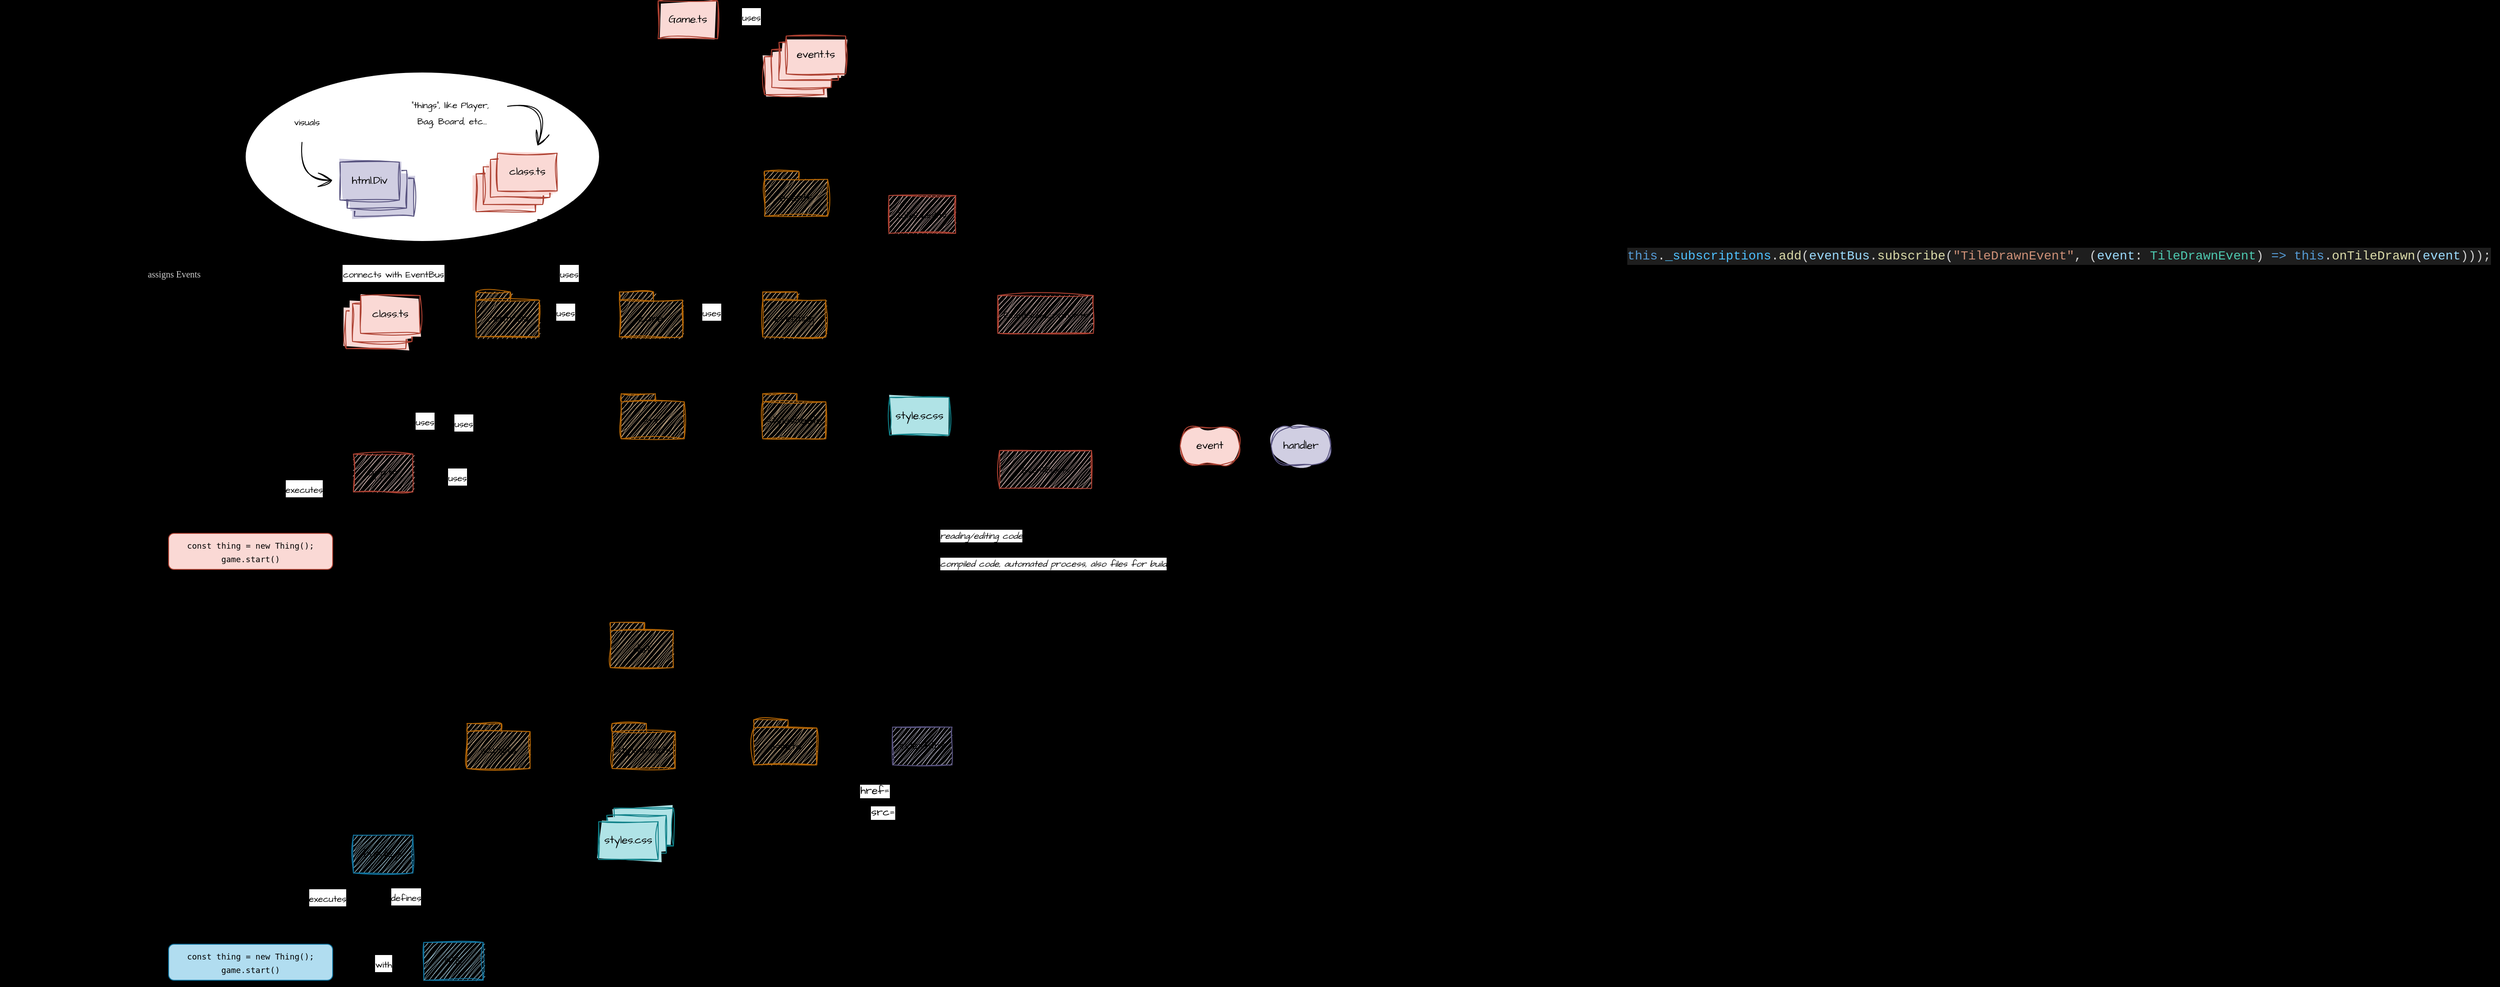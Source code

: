 <mxfile version="28.2.5">
  <diagram name="Page-1" id="JcFpSaDHImAGkCxSXAnx">
    <mxGraphModel dx="3490" dy="2550" grid="0" gridSize="10" guides="1" tooltips="1" connect="1" arrows="1" fold="1" page="0" pageScale="1" pageWidth="850" pageHeight="1100" background="#000000" math="0" shadow="0">
      <root>
        <mxCell id="0" />
        <mxCell id="1" parent="0" />
        <mxCell id="WbHGCkx0RvkUPzN5Ozbf-11" value="" style="ellipse;whiteSpace=wrap;html=1;fontFamily=Architects Daughter;fontSource=https%3A%2F%2Ffonts.googleapis.com%2Fcss%3Ffamily%3DArchitects%2BDaughter;strokeColor=light-dark(#000000,#969696);" parent="1" vertex="1">
          <mxGeometry x="-930" y="-1171" width="393" height="188" as="geometry" />
        </mxCell>
        <mxCell id="ol2-cge1ZTntNYI8VxrW-106" style="edgeStyle=none;curved=1;rounded=0;orthogonalLoop=1;jettySize=auto;html=1;fontFamily=Architects Daughter;fontSource=https%3A%2F%2Ffonts.googleapis.com%2Fcss%3Ffamily%3DArchitects%2BDaughter;fontSize=16;startSize=14;endArrow=open;endSize=14;sourcePerimeterSpacing=8;targetPerimeterSpacing=8;sketch=1;curveFitting=1;jiggle=2;dashed=1;dashPattern=8 8;" parent="1" source="ol2-cge1ZTntNYI8VxrW-1" target="ol2-cge1ZTntNYI8VxrW-104" edge="1">
          <mxGeometry relative="1" as="geometry" />
        </mxCell>
        <mxCell id="ol2-cge1ZTntNYI8VxrW-107" value="&lt;font style=&quot;font-size: 10px;&quot;&gt;defines&lt;/font&gt;" style="edgeLabel;html=1;align=center;verticalAlign=middle;resizable=0;points=[];fontSize=16;fontFamily=Architects Daughter;fontSource=https%3A%2F%2Ffonts.googleapis.com%2Fcss%3Ffamily%3DArchitects%2BDaughter;" parent="ol2-cge1ZTntNYI8VxrW-106" vertex="1" connectable="0">
          <mxGeometry x="-0.596" y="2" relative="1" as="geometry">
            <mxPoint x="-4" y="7" as="offset" />
          </mxGeometry>
        </mxCell>
        <mxCell id="ol2-cge1ZTntNYI8VxrW-115" style="edgeStyle=none;curved=1;rounded=0;orthogonalLoop=1;jettySize=auto;html=1;fontFamily=Architects Daughter;fontSource=https%3A%2F%2Ffonts.googleapis.com%2Fcss%3Ffamily%3DArchitects%2BDaughter;fontSize=16;startSize=14;endArrow=open;endSize=14;sourcePerimeterSpacing=8;targetPerimeterSpacing=8;sketch=1;curveFitting=1;jiggle=2;dashed=1;dashPattern=8 8;" parent="1" source="ol2-cge1ZTntNYI8VxrW-1" edge="1">
          <mxGeometry relative="1" as="geometry">
            <mxPoint x="-874.262" y="-212" as="targetPoint" />
            <Array as="points">
              <mxPoint x="-858" y="-244" />
            </Array>
          </mxGeometry>
        </mxCell>
        <mxCell id="ol2-cge1ZTntNYI8VxrW-1" value="bundle.js" style="rounded=0;whiteSpace=wrap;html=1;fontFamily=Architects Daughter;fontSource=https%3A%2F%2Ffonts.googleapis.com%2Fcss%3Ffamily%3DArchitects%2BDaughter;sketch=1;curveFitting=1;jiggle=2;fillColor=#b1ddf0;strokeColor=#10739e;" parent="1" vertex="1">
          <mxGeometry x="-810" y="-324" width="66" height="42" as="geometry" />
        </mxCell>
        <mxCell id="ol2-cge1ZTntNYI8VxrW-13" style="edgeStyle=none;curved=1;rounded=0;orthogonalLoop=1;jettySize=auto;html=1;fontFamily=Architects Daughter;fontSource=https%3A%2F%2Ffonts.googleapis.com%2Fcss%3Ffamily%3DArchitects%2BDaughter;fontSize=16;startSize=14;endArrow=open;endSize=14;sourcePerimeterSpacing=8;targetPerimeterSpacing=8;sketch=1;curveFitting=1;jiggle=2;" parent="1" source="ol2-cge1ZTntNYI8VxrW-7" target="ol2-cge1ZTntNYI8VxrW-24" edge="1">
          <mxGeometry relative="1" as="geometry">
            <mxPoint x="-489.143" y="-363" as="targetPoint" />
          </mxGeometry>
        </mxCell>
        <mxCell id="ol2-cge1ZTntNYI8VxrW-7" value="&lt;span style=&quot;font-weight: normal;&quot;&gt;stylesheets&lt;/span&gt;" style="shape=folder;fontStyle=1;spacingTop=10;tabWidth=38;tabHeight=9;tabPosition=left;html=1;whiteSpace=wrap;fontFamily=Architects Daughter;fontSource=https%3A%2F%2Ffonts.googleapis.com%2Fcss%3Ffamily%3DArchitects%2BDaughter;sketch=1;curveFitting=1;jiggle=2;fillColor=#fad7ac;strokeColor=#b46504;" parent="1" vertex="1">
          <mxGeometry x="-523" y="-448" width="70" height="50" as="geometry" />
        </mxCell>
        <mxCell id="ol2-cge1ZTntNYI8VxrW-25" style="edgeStyle=none;curved=1;rounded=0;orthogonalLoop=1;jettySize=auto;html=1;fontFamily=Architects Daughter;fontSource=https%3A%2F%2Ffonts.googleapis.com%2Fcss%3Ffamily%3DArchitects%2BDaughter;fontSize=16;startSize=14;endArrow=open;endSize=14;sourcePerimeterSpacing=8;targetPerimeterSpacing=8;dashed=1;" parent="1" source="ol2-cge1ZTntNYI8VxrW-103" target="ol2-cge1ZTntNYI8VxrW-24" edge="1">
          <mxGeometry relative="1" as="geometry">
            <mxPoint x="-230.438" y="-380.0" as="sourcePoint" />
            <Array as="points">
              <mxPoint x="-283" y="-322" />
            </Array>
          </mxGeometry>
        </mxCell>
        <mxCell id="ol2-cge1ZTntNYI8VxrW-28" value="href=" style="edgeLabel;html=1;align=center;verticalAlign=middle;resizable=0;points=[];fontSize=12;fontFamily=Architects Daughter;fontSource=https%3A%2F%2Ffonts.googleapis.com%2Fcss%3Ffamily%3DArchitects%2BDaughter;" parent="ol2-cge1ZTntNYI8VxrW-25" vertex="1" connectable="0">
          <mxGeometry x="-0.498" relative="1" as="geometry">
            <mxPoint x="25" y="-26" as="offset" />
          </mxGeometry>
        </mxCell>
        <mxCell id="ol2-cge1ZTntNYI8VxrW-26" style="edgeStyle=none;curved=1;rounded=0;orthogonalLoop=1;jettySize=auto;html=1;fontFamily=Architects Daughter;fontSource=https%3A%2F%2Ffonts.googleapis.com%2Fcss%3Ffamily%3DArchitects%2BDaughter;fontSize=16;startSize=14;endArrow=open;endSize=14;sourcePerimeterSpacing=8;targetPerimeterSpacing=8;dashed=1;" parent="1" source="ol2-cge1ZTntNYI8VxrW-103" target="ol2-cge1ZTntNYI8VxrW-1" edge="1">
          <mxGeometry relative="1" as="geometry">
            <mxPoint x="-184.813" y="-461.0" as="sourcePoint" />
            <Array as="points">
              <mxPoint x="-283" y="-217" />
            </Array>
          </mxGeometry>
        </mxCell>
        <mxCell id="ol2-cge1ZTntNYI8VxrW-27" value="src=" style="edgeLabel;html=1;align=center;verticalAlign=middle;resizable=0;points=[];fontSize=12;fontFamily=Architects Daughter;fontSource=https%3A%2F%2Ffonts.googleapis.com%2Fcss%3Ffamily%3DArchitects%2BDaughter;" parent="ol2-cge1ZTntNYI8VxrW-26" vertex="1" connectable="0">
          <mxGeometry x="-0.677" y="-1" relative="1" as="geometry">
            <mxPoint x="19" y="-50" as="offset" />
          </mxGeometry>
        </mxCell>
        <mxCell id="ol2-cge1ZTntNYI8VxrW-35" style="edgeStyle=none;curved=1;rounded=0;orthogonalLoop=1;jettySize=auto;html=1;fontFamily=Architects Daughter;fontSource=https%3A%2F%2Ffonts.googleapis.com%2Fcss%3Ffamily%3DArchitects%2BDaughter;fontSize=16;startSize=14;endArrow=open;endSize=14;sourcePerimeterSpacing=8;targetPerimeterSpacing=8;sketch=1;curveFitting=1;jiggle=2;" parent="1" source="ol2-cge1ZTntNYI8VxrW-14" target="ol2-cge1ZTntNYI8VxrW-33" edge="1">
          <mxGeometry relative="1" as="geometry" />
        </mxCell>
        <mxCell id="ol2-cge1ZTntNYI8VxrW-36" style="edgeStyle=none;curved=1;rounded=0;orthogonalLoop=1;jettySize=auto;html=1;fontFamily=Architects Daughter;fontSource=https%3A%2F%2Ffonts.googleapis.com%2Fcss%3Ffamily%3DArchitects%2BDaughter;fontSize=16;startSize=14;endArrow=open;endSize=14;sourcePerimeterSpacing=8;targetPerimeterSpacing=8;sketch=1;curveFitting=1;jiggle=2;" parent="1" source="ol2-cge1ZTntNYI8VxrW-14" target="ol2-cge1ZTntNYI8VxrW-32" edge="1">
          <mxGeometry relative="1" as="geometry" />
        </mxCell>
        <mxCell id="ol2-cge1ZTntNYI8VxrW-37" style="edgeStyle=none;curved=1;rounded=0;orthogonalLoop=1;jettySize=auto;html=1;fontFamily=Architects Daughter;fontSource=https%3A%2F%2Ffonts.googleapis.com%2Fcss%3Ffamily%3DArchitects%2BDaughter;fontSize=16;startSize=14;endArrow=open;endSize=14;sourcePerimeterSpacing=8;targetPerimeterSpacing=8;sketch=1;curveFitting=1;jiggle=2;" parent="1" source="ol2-cge1ZTntNYI8VxrW-14" target="ol2-cge1ZTntNYI8VxrW-34" edge="1">
          <mxGeometry relative="1" as="geometry" />
        </mxCell>
        <mxCell id="ol2-cge1ZTntNYI8VxrW-38" style="edgeStyle=none;curved=1;rounded=0;orthogonalLoop=1;jettySize=auto;html=1;fontFamily=Architects Daughter;fontSource=https%3A%2F%2Ffonts.googleapis.com%2Fcss%3Ffamily%3DArchitects%2BDaughter;fontSize=16;startSize=14;endArrow=open;endSize=14;sourcePerimeterSpacing=8;targetPerimeterSpacing=8;sketch=1;curveFitting=1;jiggle=2;" parent="1" source="ol2-cge1ZTntNYI8VxrW-14" target="ol2-cge1ZTntNYI8VxrW-31" edge="1">
          <mxGeometry relative="1" as="geometry">
            <Array as="points">
              <mxPoint x="-638" y="-762" />
            </Array>
          </mxGeometry>
        </mxCell>
        <mxCell id="ol2-cge1ZTntNYI8VxrW-131" style="edgeStyle=none;curved=1;rounded=0;orthogonalLoop=1;jettySize=auto;html=1;fontFamily=Architects Daughter;fontSource=https%3A%2F%2Ffonts.googleapis.com%2Fcss%3Ffamily%3DArchitects%2BDaughter;fontSize=16;startSize=14;endArrow=open;endSize=14;sourcePerimeterSpacing=8;targetPerimeterSpacing=8;sketch=1;curveFitting=1;jiggle=2;" parent="1" source="ol2-cge1ZTntNYI8VxrW-14" target="ol2-cge1ZTntNYI8VxrW-130" edge="1">
          <mxGeometry relative="1" as="geometry" />
        </mxCell>
        <mxCell id="ol2-cge1ZTntNYI8VxrW-14" value="&lt;span style=&quot;font-weight: 400;&quot;&gt;src&lt;/span&gt;" style="shape=folder;fontStyle=1;spacingTop=10;tabWidth=38;tabHeight=9;tabPosition=left;html=1;whiteSpace=wrap;fontFamily=Architects Daughter;fontSource=https%3A%2F%2Ffonts.googleapis.com%2Fcss%3Ffamily%3DArchitects%2BDaughter;sketch=1;curveFitting=1;jiggle=2;fillColor=#fad7ac;strokeColor=#b46504;" parent="1" vertex="1">
          <mxGeometry x="-513" y="-814" width="70" height="50" as="geometry" />
        </mxCell>
        <mxCell id="ol2-cge1ZTntNYI8VxrW-16" style="edgeStyle=none;curved=1;rounded=0;orthogonalLoop=1;jettySize=auto;html=1;fontFamily=Architects Daughter;fontSource=https%3A%2F%2Ffonts.googleapis.com%2Fcss%3Ffamily%3DArchitects%2BDaughter;fontSize=16;startSize=14;endArrow=open;endSize=14;sourcePerimeterSpacing=8;targetPerimeterSpacing=8;sketch=1;curveFitting=1;jiggle=2;" parent="1" source="ol2-cge1ZTntNYI8VxrW-15" target="ol2-cge1ZTntNYI8VxrW-7" edge="1">
          <mxGeometry relative="1" as="geometry" />
        </mxCell>
        <mxCell id="ol2-cge1ZTntNYI8VxrW-19" style="edgeStyle=none;curved=1;rounded=0;orthogonalLoop=1;jettySize=auto;html=1;fontFamily=Architects Daughter;fontSource=https%3A%2F%2Ffonts.googleapis.com%2Fcss%3Ffamily%3DArchitects%2BDaughter;fontSize=16;startSize=14;endArrow=open;endSize=14;sourcePerimeterSpacing=8;targetPerimeterSpacing=8;sketch=1;curveFitting=1;jiggle=2;" parent="1" source="ol2-cge1ZTntNYI8VxrW-15" target="ol2-cge1ZTntNYI8VxrW-17" edge="1">
          <mxGeometry relative="1" as="geometry" />
        </mxCell>
        <mxCell id="ol2-cge1ZTntNYI8VxrW-20" style="edgeStyle=none;curved=1;rounded=0;orthogonalLoop=1;jettySize=auto;html=1;fontFamily=Architects Daughter;fontSource=https%3A%2F%2Ffonts.googleapis.com%2Fcss%3Ffamily%3DArchitects%2BDaughter;fontSize=16;startSize=14;endArrow=open;endSize=14;sourcePerimeterSpacing=8;targetPerimeterSpacing=8;sketch=1;curveFitting=1;jiggle=2;" parent="1" source="ol2-cge1ZTntNYI8VxrW-15" target="ol2-cge1ZTntNYI8VxrW-18" edge="1">
          <mxGeometry relative="1" as="geometry" />
        </mxCell>
        <mxCell id="ol2-cge1ZTntNYI8VxrW-23" style="edgeStyle=none;curved=1;rounded=0;orthogonalLoop=1;jettySize=auto;html=1;fontFamily=Architects Daughter;fontSource=https%3A%2F%2Ffonts.googleapis.com%2Fcss%3Ffamily%3DArchitects%2BDaughter;fontSize=16;startSize=14;endArrow=open;endSize=14;sourcePerimeterSpacing=8;targetPerimeterSpacing=8;sketch=1;curveFitting=1;jiggle=2;" parent="1" source="ol2-cge1ZTntNYI8VxrW-15" target="ol2-cge1ZTntNYI8VxrW-103" edge="1">
          <mxGeometry relative="1" as="geometry">
            <mxPoint x="-206.904" y="-456.0" as="targetPoint" />
            <Array as="points">
              <mxPoint x="-229" y="-533" />
            </Array>
          </mxGeometry>
        </mxCell>
        <mxCell id="ol2-cge1ZTntNYI8VxrW-15" value="&lt;span style=&quot;font-weight: normal;&quot;&gt;dist&lt;/span&gt;" style="shape=folder;fontStyle=1;spacingTop=10;tabWidth=38;tabHeight=9;tabPosition=left;html=1;whiteSpace=wrap;fontFamily=Architects Daughter;fontSource=https%3A%2F%2Ffonts.googleapis.com%2Fcss%3Ffamily%3DArchitects%2BDaughter;sketch=1;curveFitting=1;jiggle=2;fillColor=#fad7ac;strokeColor=#b46504;" parent="1" vertex="1">
          <mxGeometry x="-525" y="-560" width="70" height="50" as="geometry" />
        </mxCell>
        <mxCell id="ol2-cge1ZTntNYI8VxrW-21" style="edgeStyle=none;curved=1;rounded=0;orthogonalLoop=1;jettySize=auto;html=1;fontFamily=Architects Daughter;fontSource=https%3A%2F%2Ffonts.googleapis.com%2Fcss%3Ffamily%3DArchitects%2BDaughter;fontSize=16;startSize=14;endArrow=open;endSize=14;sourcePerimeterSpacing=8;targetPerimeterSpacing=8;sketch=1;curveFitting=1;jiggle=2;" parent="1" source="ol2-cge1ZTntNYI8VxrW-17" target="ol2-cge1ZTntNYI8VxrW-1" edge="1">
          <mxGeometry relative="1" as="geometry" />
        </mxCell>
        <mxCell id="ol2-cge1ZTntNYI8VxrW-17" value="&lt;span style=&quot;font-weight: normal;&quot;&gt;scripts&lt;/span&gt;" style="shape=folder;fontStyle=1;spacingTop=10;tabWidth=38;tabHeight=9;tabPosition=left;html=1;whiteSpace=wrap;fontFamily=Architects Daughter;fontSource=https%3A%2F%2Ffonts.googleapis.com%2Fcss%3Ffamily%3DArchitects%2BDaughter;sketch=1;curveFitting=1;jiggle=2;fillColor=#fad7ac;strokeColor=#b46504;" parent="1" vertex="1">
          <mxGeometry x="-684" y="-448" width="70" height="50" as="geometry" />
        </mxCell>
        <mxCell id="ol2-cge1ZTntNYI8VxrW-18" value="&lt;span style=&quot;font-weight: normal;&quot;&gt;assets&lt;/span&gt;" style="shape=folder;fontStyle=1;spacingTop=10;tabWidth=38;tabHeight=9;tabPosition=left;html=1;whiteSpace=wrap;fontFamily=Architects Daughter;fontSource=https%3A%2F%2Ffonts.googleapis.com%2Fcss%3Ffamily%3DArchitects%2BDaughter;sketch=1;curveFitting=1;jiggle=2;fillColor=#fad7ac;strokeColor=#b46504;" parent="1" vertex="1">
          <mxGeometry x="-366" y="-452" width="70" height="50" as="geometry" />
        </mxCell>
        <mxCell id="ol2-cge1ZTntNYI8VxrW-24" value="styles.css" style="rounded=0;whiteSpace=wrap;html=1;fontFamily=Architects Daughter;fontSource=https%3A%2F%2Ffonts.googleapis.com%2Fcss%3Ffamily%3DArchitects%2BDaughter;sketch=1;curveFitting=1;jiggle=2;fillColor=#b0e3e6;strokeColor=#0e8088;fillStyle=solid;" parent="1" vertex="1">
          <mxGeometry x="-521" y="-354" width="66" height="42" as="geometry" />
        </mxCell>
        <mxCell id="ol2-cge1ZTntNYI8VxrW-95" style="edgeStyle=none;curved=1;rounded=0;orthogonalLoop=1;jettySize=auto;html=1;fontFamily=Architects Daughter;fontSource=https%3A%2F%2Ffonts.googleapis.com%2Fcss%3Ffamily%3DArchitects%2BDaughter;fontSize=16;startSize=14;endArrow=open;endSize=14;sourcePerimeterSpacing=8;targetPerimeterSpacing=8;dashed=1;" parent="1" source="ol2-cge1ZTntNYI8VxrW-31" target="ol2-cge1ZTntNYI8VxrW-33" edge="1">
          <mxGeometry relative="1" as="geometry" />
        </mxCell>
        <mxCell id="ol2-cge1ZTntNYI8VxrW-96" value="&lt;font style=&quot;font-size: 10px;&quot;&gt;uses&lt;/font&gt;" style="edgeLabel;html=1;align=center;verticalAlign=middle;resizable=0;points=[];fontSize=16;fontFamily=Architects Daughter;fontSource=https%3A%2F%2Ffonts.googleapis.com%2Fcss%3Ffamily%3DArchitects%2BDaughter;" parent="ol2-cge1ZTntNYI8VxrW-95" vertex="1" connectable="0">
          <mxGeometry x="-0.488" relative="1" as="geometry">
            <mxPoint as="offset" />
          </mxGeometry>
        </mxCell>
        <mxCell id="ol2-cge1ZTntNYI8VxrW-97" style="edgeStyle=none;curved=1;rounded=0;orthogonalLoop=1;jettySize=auto;html=1;fontFamily=Architects Daughter;fontSource=https%3A%2F%2Ffonts.googleapis.com%2Fcss%3Ffamily%3DArchitects%2BDaughter;fontSize=16;startSize=14;endArrow=open;endSize=14;sourcePerimeterSpacing=8;targetPerimeterSpacing=8;dashed=1;" parent="1" source="ol2-cge1ZTntNYI8VxrW-31" target="ol2-cge1ZTntNYI8VxrW-32" edge="1">
          <mxGeometry relative="1" as="geometry" />
        </mxCell>
        <mxCell id="ol2-cge1ZTntNYI8VxrW-98" value="&lt;font style=&quot;font-size: 10px;&quot;&gt;uses&lt;/font&gt;" style="edgeLabel;html=1;align=center;verticalAlign=middle;resizable=0;points=[];fontSize=16;fontFamily=Architects Daughter;fontSource=https%3A%2F%2Ffonts.googleapis.com%2Fcss%3Ffamily%3DArchitects%2BDaughter;" parent="ol2-cge1ZTntNYI8VxrW-97" vertex="1" connectable="0">
          <mxGeometry x="-0.54" y="3" relative="1" as="geometry">
            <mxPoint as="offset" />
          </mxGeometry>
        </mxCell>
        <mxCell id="ol2-cge1ZTntNYI8VxrW-99" style="edgeStyle=none;curved=1;rounded=0;orthogonalLoop=1;jettySize=auto;html=1;fontFamily=Architects Daughter;fontSource=https%3A%2F%2Ffonts.googleapis.com%2Fcss%3Ffamily%3DArchitects%2BDaughter;fontSize=16;startSize=14;endArrow=open;endSize=14;sourcePerimeterSpacing=8;targetPerimeterSpacing=8;dashed=1;" parent="1" source="ol2-cge1ZTntNYI8VxrW-31" target="ol2-cge1ZTntNYI8VxrW-77" edge="1">
          <mxGeometry relative="1" as="geometry">
            <Array as="points">
              <mxPoint x="-441" y="-703" />
            </Array>
          </mxGeometry>
        </mxCell>
        <mxCell id="ol2-cge1ZTntNYI8VxrW-100" value="&lt;font style=&quot;font-size: 10px;&quot;&gt;uses&lt;/font&gt;" style="edgeLabel;html=1;align=center;verticalAlign=middle;resizable=0;points=[];fontSize=16;fontFamily=Architects Daughter;fontSource=https%3A%2F%2Ffonts.googleapis.com%2Fcss%3Ffamily%3DArchitects%2BDaughter;" parent="ol2-cge1ZTntNYI8VxrW-99" vertex="1" connectable="0">
          <mxGeometry x="-0.764" relative="1" as="geometry">
            <mxPoint x="-34" y="-4" as="offset" />
          </mxGeometry>
        </mxCell>
        <mxCell id="ol2-cge1ZTntNYI8VxrW-119" style="edgeStyle=none;curved=1;rounded=0;orthogonalLoop=1;jettySize=auto;html=1;fontFamily=Architects Daughter;fontSource=https%3A%2F%2Ffonts.googleapis.com%2Fcss%3Ffamily%3DArchitects%2BDaughter;fontSize=16;startSize=14;endArrow=open;endSize=14;sourcePerimeterSpacing=8;targetPerimeterSpacing=8;sketch=1;curveFitting=1;jiggle=2;dashed=1;dashPattern=8 8;" parent="1" source="ol2-cge1ZTntNYI8VxrW-31" target="ol2-cge1ZTntNYI8VxrW-124" edge="1">
          <mxGeometry relative="1" as="geometry">
            <mxPoint x="-785" y="-639" as="sourcePoint" />
            <mxPoint x="-827.719" y="-678" as="targetPoint" />
            <Array as="points">
              <mxPoint x="-879" y="-716" />
            </Array>
          </mxGeometry>
        </mxCell>
        <mxCell id="ol2-cge1ZTntNYI8VxrW-31" value="app.ts" style="rounded=0;whiteSpace=wrap;html=1;fontFamily=Architects Daughter;fontSource=https%3A%2F%2Ffonts.googleapis.com%2Fcss%3Ffamily%3DArchitects%2BDaughter;sketch=1;curveFitting=1;jiggle=2;fillColor=#fad9d5;strokeColor=#ae4132;" parent="1" vertex="1">
          <mxGeometry x="-810" y="-747" width="66" height="42" as="geometry" />
        </mxCell>
        <mxCell id="ol2-cge1ZTntNYI8VxrW-43" style="edgeStyle=none;curved=1;rounded=0;orthogonalLoop=1;jettySize=auto;html=1;fontFamily=Architects Daughter;fontSource=https%3A%2F%2Ffonts.googleapis.com%2Fcss%3Ffamily%3DArchitects%2BDaughter;fontSize=16;startSize=14;endArrow=open;endSize=14;sourcePerimeterSpacing=8;targetPerimeterSpacing=8;sketch=1;curveFitting=1;jiggle=2;" parent="1" source="ol2-cge1ZTntNYI8VxrW-32" target="ol2-cge1ZTntNYI8VxrW-39" edge="1">
          <mxGeometry relative="1" as="geometry" />
        </mxCell>
        <mxCell id="ol2-cge1ZTntNYI8VxrW-49" style="edgeStyle=none;curved=1;rounded=0;orthogonalLoop=1;jettySize=auto;html=1;fontFamily=Architects Daughter;fontSource=https%3A%2F%2Ffonts.googleapis.com%2Fcss%3Ffamily%3DArchitects%2BDaughter;fontSize=16;startSize=14;endArrow=open;endSize=14;sourcePerimeterSpacing=8;targetPerimeterSpacing=8;dashed=1;" parent="1" source="ol2-cge1ZTntNYI8VxrW-32" target="ol2-cge1ZTntNYI8VxrW-34" edge="1">
          <mxGeometry relative="1" as="geometry" />
        </mxCell>
        <mxCell id="ol2-cge1ZTntNYI8VxrW-50" value="&lt;font style=&quot;font-size: 10px;&quot;&gt;uses&lt;/font&gt;" style="edgeLabel;html=1;align=center;verticalAlign=middle;resizable=0;points=[];fontSize=16;fontFamily=Architects Daughter;fontSource=https%3A%2F%2Ffonts.googleapis.com%2Fcss%3Ffamily%3DArchitects%2BDaughter;" parent="ol2-cge1ZTntNYI8VxrW-49" vertex="1" connectable="0">
          <mxGeometry x="-0.355" y="3" relative="1" as="geometry">
            <mxPoint as="offset" />
          </mxGeometry>
        </mxCell>
        <mxCell id="ol2-cge1ZTntNYI8VxrW-142" style="edgeStyle=none;curved=1;rounded=0;orthogonalLoop=1;jettySize=auto;html=1;fontFamily=Architects Daughter;fontSource=https%3A%2F%2Ffonts.googleapis.com%2Fcss%3Ffamily%3DArchitects%2BDaughter;fontSize=16;startSize=14;endArrow=open;endSize=14;sourcePerimeterSpacing=8;targetPerimeterSpacing=8;sketch=1;curveFitting=1;jiggle=2;" parent="1" source="ol2-cge1ZTntNYI8VxrW-32" target="ol2-cge1ZTntNYI8VxrW-141" edge="1">
          <mxGeometry relative="1" as="geometry" />
        </mxCell>
        <mxCell id="ol2-cge1ZTntNYI8VxrW-32" value="&lt;span style=&quot;font-weight: normal;&quot;&gt;core&lt;/span&gt;" style="shape=folder;fontStyle=1;spacingTop=10;tabWidth=38;tabHeight=9;tabPosition=left;html=1;whiteSpace=wrap;fontFamily=Architects Daughter;fontSource=https%3A%2F%2Ffonts.googleapis.com%2Fcss%3Ffamily%3DArchitects%2BDaughter;sketch=1;curveFitting=1;jiggle=2;fillColor=#fad7ac;strokeColor=#b46504;" parent="1" vertex="1">
          <mxGeometry x="-515" y="-927" width="70" height="50" as="geometry" />
        </mxCell>
        <mxCell id="ol2-cge1ZTntNYI8VxrW-51" style="edgeStyle=none;curved=1;rounded=0;orthogonalLoop=1;jettySize=auto;html=1;fontFamily=Architects Daughter;fontSource=https%3A%2F%2Ffonts.googleapis.com%2Fcss%3Ffamily%3DArchitects%2BDaughter;fontSize=16;startSize=14;endArrow=open;endSize=14;sourcePerimeterSpacing=8;targetPerimeterSpacing=8;dashed=1;" parent="1" source="ol2-cge1ZTntNYI8VxrW-33" target="ol2-cge1ZTntNYI8VxrW-32" edge="1">
          <mxGeometry relative="1" as="geometry" />
        </mxCell>
        <mxCell id="ol2-cge1ZTntNYI8VxrW-52" value="&lt;font style=&quot;font-size: 10px;&quot;&gt;uses&lt;/font&gt;" style="edgeLabel;html=1;align=center;verticalAlign=middle;resizable=0;points=[];fontSize=16;fontFamily=Architects Daughter;fontSource=https%3A%2F%2Ffonts.googleapis.com%2Fcss%3Ffamily%3DArchitects%2BDaughter;" parent="ol2-cge1ZTntNYI8VxrW-51" vertex="1" connectable="0">
          <mxGeometry x="-0.579" y="3" relative="1" as="geometry">
            <mxPoint x="5" as="offset" />
          </mxGeometry>
        </mxCell>
        <mxCell id="ol2-cge1ZTntNYI8VxrW-53" style="edgeStyle=none;curved=1;rounded=0;orthogonalLoop=1;jettySize=auto;html=1;fontFamily=Architects Daughter;fontSource=https%3A%2F%2Ffonts.googleapis.com%2Fcss%3Ffamily%3DArchitects%2BDaughter;fontSize=16;startSize=14;endArrow=open;endSize=14;sourcePerimeterSpacing=8;targetPerimeterSpacing=8;dashed=1;" parent="1" source="ol2-cge1ZTntNYI8VxrW-33" target="ol2-cge1ZTntNYI8VxrW-34" edge="1">
          <mxGeometry relative="1" as="geometry">
            <Array as="points">
              <mxPoint x="-479" y="-1005" />
            </Array>
          </mxGeometry>
        </mxCell>
        <mxCell id="ol2-cge1ZTntNYI8VxrW-54" value="&lt;font style=&quot;font-size: 10px;&quot;&gt;uses&lt;/font&gt;" style="edgeLabel;html=1;align=center;verticalAlign=middle;resizable=0;points=[];fontSize=16;fontFamily=Architects Daughter;fontSource=https%3A%2F%2Ffonts.googleapis.com%2Fcss%3Ffamily%3DArchitects%2BDaughter;" parent="ol2-cge1ZTntNYI8VxrW-53" vertex="1" connectable="0">
          <mxGeometry x="-0.779" y="2" relative="1" as="geometry">
            <mxPoint as="offset" />
          </mxGeometry>
        </mxCell>
        <mxCell id="ol2-cge1ZTntNYI8VxrW-56" style="edgeStyle=none;curved=1;rounded=0;orthogonalLoop=1;jettySize=auto;html=1;fontFamily=Architects Daughter;fontSource=https%3A%2F%2Ffonts.googleapis.com%2Fcss%3Ffamily%3DArchitects%2BDaughter;fontSize=16;startSize=14;endArrow=open;endSize=14;sourcePerimeterSpacing=8;targetPerimeterSpacing=8;sketch=1;curveFitting=1;jiggle=2;" parent="1" source="ol2-cge1ZTntNYI8VxrW-33" target="ol2-cge1ZTntNYI8VxrW-140" edge="1">
          <mxGeometry relative="1" as="geometry">
            <mxPoint x="-639" y="-1057.667" as="targetPoint" />
          </mxGeometry>
        </mxCell>
        <mxCell id="ol2-cge1ZTntNYI8VxrW-33" value="&lt;span style=&quot;font-weight: normal;&quot;&gt;controls&lt;/span&gt;" style="shape=folder;fontStyle=1;spacingTop=10;tabWidth=38;tabHeight=9;tabPosition=left;html=1;whiteSpace=wrap;fontFamily=Architects Daughter;fontSource=https%3A%2F%2Ffonts.googleapis.com%2Fcss%3Ffamily%3DArchitects%2BDaughter;sketch=1;curveFitting=1;jiggle=2;fillColor=#fad7ac;strokeColor=#b46504;" parent="1" vertex="1">
          <mxGeometry x="-674" y="-927" width="70" height="50" as="geometry" />
        </mxCell>
        <mxCell id="ol2-cge1ZTntNYI8VxrW-76" style="edgeStyle=none;curved=1;rounded=0;orthogonalLoop=1;jettySize=auto;html=1;fontFamily=Architects Daughter;fontSource=https%3A%2F%2Ffonts.googleapis.com%2Fcss%3Ffamily%3DArchitects%2BDaughter;fontSize=16;startSize=14;endArrow=open;endSize=14;sourcePerimeterSpacing=8;targetPerimeterSpacing=8;sketch=1;curveFitting=1;jiggle=2;" parent="1" source="ol2-cge1ZTntNYI8VxrW-34" target="ol2-cge1ZTntNYI8VxrW-75" edge="1">
          <mxGeometry relative="1" as="geometry" />
        </mxCell>
        <mxCell id="ol2-cge1ZTntNYI8VxrW-78" style="edgeStyle=none;curved=1;rounded=0;orthogonalLoop=1;jettySize=auto;html=1;fontFamily=Architects Daughter;fontSource=https%3A%2F%2Ffonts.googleapis.com%2Fcss%3Ffamily%3DArchitects%2BDaughter;fontSize=16;startSize=14;endArrow=open;endSize=14;sourcePerimeterSpacing=8;targetPerimeterSpacing=8;sketch=1;curveFitting=1;jiggle=2;" parent="1" source="ol2-cge1ZTntNYI8VxrW-34" target="ol2-cge1ZTntNYI8VxrW-77" edge="1">
          <mxGeometry relative="1" as="geometry">
            <Array as="points">
              <mxPoint x="-139" y="-851" />
            </Array>
          </mxGeometry>
        </mxCell>
        <mxCell id="ol2-cge1ZTntNYI8VxrW-81" style="edgeStyle=none;curved=1;rounded=0;orthogonalLoop=1;jettySize=auto;html=1;fontFamily=Architects Daughter;fontSource=https%3A%2F%2Ffonts.googleapis.com%2Fcss%3Ffamily%3DArchitects%2BDaughter;fontSize=16;startSize=14;endArrow=open;endSize=14;sourcePerimeterSpacing=8;targetPerimeterSpacing=8;sketch=1;curveFitting=1;jiggle=2;" parent="1" source="ol2-cge1ZTntNYI8VxrW-34" target="ol2-cge1ZTntNYI8VxrW-79" edge="1">
          <mxGeometry relative="1" as="geometry" />
        </mxCell>
        <mxCell id="ol2-cge1ZTntNYI8VxrW-82" style="edgeStyle=none;curved=1;rounded=0;orthogonalLoop=1;jettySize=auto;html=1;fontFamily=Architects Daughter;fontSource=https%3A%2F%2Ffonts.googleapis.com%2Fcss%3Ffamily%3DArchitects%2BDaughter;fontSize=16;startSize=14;endArrow=open;endSize=14;sourcePerimeterSpacing=8;targetPerimeterSpacing=8;sketch=1;curveFitting=1;jiggle=2;" parent="1" source="ol2-cge1ZTntNYI8VxrW-34" target="ol2-cge1ZTntNYI8VxrW-80" edge="1">
          <mxGeometry relative="1" as="geometry" />
        </mxCell>
        <mxCell id="ol2-cge1ZTntNYI8VxrW-34" value="&lt;span style=&quot;font-weight: normal;&quot;&gt;eventing&lt;/span&gt;" style="shape=folder;fontStyle=1;spacingTop=10;tabWidth=38;tabHeight=9;tabPosition=left;html=1;whiteSpace=wrap;fontFamily=Architects Daughter;fontSource=https%3A%2F%2Ffonts.googleapis.com%2Fcss%3Ffamily%3DArchitects%2BDaughter;sketch=1;curveFitting=1;jiggle=2;fillColor=#fad7ac;strokeColor=#b46504;" parent="1" vertex="1">
          <mxGeometry x="-356" y="-927" width="70" height="50" as="geometry" />
        </mxCell>
        <mxCell id="ol2-cge1ZTntNYI8VxrW-39" value="class.ts" style="rounded=0;whiteSpace=wrap;html=1;fontFamily=Architects Daughter;fontSource=https%3A%2F%2Ffonts.googleapis.com%2Fcss%3Ffamily%3DArchitects%2BDaughter;fillColor=#fad9d5;strokeColor=#ae4132;glass=0;sketch=1;curveFitting=1;jiggle=2;fillStyle=solid;" parent="1" vertex="1">
          <mxGeometry x="-674" y="-1058" width="66" height="42" as="geometry" />
        </mxCell>
        <mxCell id="ol2-cge1ZTntNYI8VxrW-44" value="class.ts" style="rounded=0;whiteSpace=wrap;html=1;fontFamily=Architects Daughter;fontSource=https%3A%2F%2Ffonts.googleapis.com%2Fcss%3Ffamily%3DArchitects%2BDaughter;fillColor=#fad9d5;strokeColor=#ae4132;glass=0;sketch=1;curveFitting=1;jiggle=2;fillStyle=solid;" parent="1" vertex="1">
          <mxGeometry x="-666" y="-1066" width="66" height="42" as="geometry" />
        </mxCell>
        <mxCell id="ol2-cge1ZTntNYI8VxrW-45" value="class.ts" style="rounded=0;whiteSpace=wrap;html=1;fontFamily=Architects Daughter;fontSource=https%3A%2F%2Ffonts.googleapis.com%2Fcss%3Ffamily%3DArchitects%2BDaughter;fillColor=#fad9d5;strokeColor=#ae4132;glass=0;sketch=1;curveFitting=1;jiggle=2;fillStyle=solid;" parent="1" vertex="1">
          <mxGeometry x="-658" y="-1074" width="66" height="42" as="geometry" />
        </mxCell>
        <mxCell id="ol2-cge1ZTntNYI8VxrW-46" value="class.ts" style="rounded=0;whiteSpace=wrap;html=1;fontFamily=Architects Daughter;fontSource=https%3A%2F%2Ffonts.googleapis.com%2Fcss%3Ffamily%3DArchitects%2BDaughter;fillColor=#fad9d5;strokeColor=#ae4132;glass=0;sketch=1;curveFitting=1;jiggle=2;fillStyle=solid;" parent="1" vertex="1">
          <mxGeometry x="-650" y="-1081" width="66" height="42" as="geometry" />
        </mxCell>
        <mxCell id="ol2-cge1ZTntNYI8VxrW-48" style="edgeStyle=none;curved=1;rounded=0;orthogonalLoop=1;jettySize=auto;html=1;fontFamily=Architects Daughter;fontSource=https%3A%2F%2Ffonts.googleapis.com%2Fcss%3Ffamily%3DArchitects%2BDaughter;fontSize=16;startSize=14;endArrow=open;endSize=14;sourcePerimeterSpacing=8;targetPerimeterSpacing=8;sketch=1;curveFitting=1;jiggle=2;" parent="1" source="ol2-cge1ZTntNYI8VxrW-47" target="ol2-cge1ZTntNYI8VxrW-46" edge="1">
          <mxGeometry relative="1" as="geometry">
            <Array as="points">
              <mxPoint x="-587" y="-1138" />
            </Array>
          </mxGeometry>
        </mxCell>
        <mxCell id="ol2-cge1ZTntNYI8VxrW-47" value="&lt;div style=&quot;line-height: 90%;&quot;&gt;&lt;font style=&quot;line-height: 90%; font-size: 10px;&quot;&gt;&quot;things&quot;, like Player,&amp;nbsp;&lt;/font&gt;&lt;div&gt;&lt;font style=&quot;line-height: 90%; font-size: 10px;&quot;&gt;Bag, Board,&amp;nbsp;&lt;/font&gt;&lt;span style=&quot;font-size: 10px; background-color: transparent; color: light-dark(rgb(0, 0, 0), rgb(255, 255, 255));&quot;&gt;etc...&lt;/span&gt;&lt;/div&gt;&lt;/div&gt;" style="text;html=1;align=center;verticalAlign=middle;resizable=0;points=[];autosize=1;strokeColor=none;fillColor=none;fontSize=20;fontFamily=Architects Daughter;fontSource=https%3A%2F%2Ffonts.googleapis.com%2Fcss%3Ffamily%3DArchitects%2BDaughter;" parent="1" vertex="1">
          <mxGeometry x="-755" y="-1153" width="108" height="52" as="geometry" />
        </mxCell>
        <mxCell id="ol2-cge1ZTntNYI8VxrW-55" value="class.ts" style="rounded=0;whiteSpace=wrap;html=1;fontFamily=Architects Daughter;fontSource=https%3A%2F%2Ffonts.googleapis.com%2Fcss%3Ffamily%3DArchitects%2BDaughter;fillColor=#fad9d5;strokeColor=#ae4132;glass=0;sketch=1;curveFitting=1;jiggle=2;fillStyle=solid;" parent="1" vertex="1">
          <mxGeometry x="-818" y="-906" width="66" height="42" as="geometry" />
        </mxCell>
        <mxCell id="ol2-cge1ZTntNYI8VxrW-71" value="html.Div" style="rounded=0;whiteSpace=wrap;html=1;fontFamily=Architects Daughter;fontSource=https%3A%2F%2Ffonts.googleapis.com%2Fcss%3Ffamily%3DArchitects%2BDaughter;fillColor=#d0cee2;strokeColor=#56517e;glass=0;sketch=1;curveFitting=1;jiggle=2;fillStyle=solid;" parent="1" vertex="1">
          <mxGeometry x="-809" y="-1053" width="66" height="42" as="geometry" />
        </mxCell>
        <mxCell id="ol2-cge1ZTntNYI8VxrW-73" value="html.Div" style="rounded=0;whiteSpace=wrap;html=1;fontFamily=Architects Daughter;fontSource=https%3A%2F%2Ffonts.googleapis.com%2Fcss%3Ffamily%3DArchitects%2BDaughter;fillColor=#d0cee2;strokeColor=#56517e;glass=0;sketch=1;curveFitting=1;jiggle=2;fillStyle=solid;" parent="1" vertex="1">
          <mxGeometry x="-817" y="-1062" width="66" height="42" as="geometry" />
        </mxCell>
        <mxCell id="ol2-cge1ZTntNYI8VxrW-74" value="html.Div" style="rounded=0;whiteSpace=wrap;html=1;fontFamily=Architects Daughter;fontSource=https%3A%2F%2Ffonts.googleapis.com%2Fcss%3Ffamily%3DArchitects%2BDaughter;fillColor=#d0cee2;strokeColor=#56517e;glass=0;sketch=1;curveFitting=1;jiggle=2;fillStyle=solid;" parent="1" vertex="1">
          <mxGeometry x="-825" y="-1071" width="66" height="42" as="geometry" />
        </mxCell>
        <mxCell id="ol2-cge1ZTntNYI8VxrW-88" style="edgeStyle=none;curved=1;rounded=0;orthogonalLoop=1;jettySize=auto;html=1;fontFamily=Architects Daughter;fontSource=https%3A%2F%2Ffonts.googleapis.com%2Fcss%3Ffamily%3DArchitects%2BDaughter;fontSize=16;startSize=14;endArrow=open;endSize=14;sourcePerimeterSpacing=8;targetPerimeterSpacing=8;sketch=1;curveFitting=1;jiggle=2;" parent="1" source="ol2-cge1ZTntNYI8VxrW-75" target="ol2-cge1ZTntNYI8VxrW-84" edge="1">
          <mxGeometry relative="1" as="geometry" />
        </mxCell>
        <mxCell id="ol2-cge1ZTntNYI8VxrW-75" value="&lt;span style=&quot;font-weight: normal;&quot;&gt;events&lt;/span&gt;" style="shape=folder;fontStyle=1;spacingTop=10;tabWidth=38;tabHeight=9;tabPosition=left;html=1;whiteSpace=wrap;fontFamily=Architects Daughter;fontSource=https%3A%2F%2Ffonts.googleapis.com%2Fcss%3Ffamily%3DArchitects%2BDaughter;sketch=1;curveFitting=1;jiggle=2;fillColor=#fad7ac;strokeColor=#b46504;" parent="1" vertex="1">
          <mxGeometry x="-354" y="-1061" width="70" height="50" as="geometry" />
        </mxCell>
        <mxCell id="ol2-cge1ZTntNYI8VxrW-93" style="edgeStyle=none;curved=1;rounded=0;orthogonalLoop=1;jettySize=auto;html=1;fontFamily=Architects Daughter;fontSource=https%3A%2F%2Ffonts.googleapis.com%2Fcss%3Ffamily%3DArchitects%2BDaughter;fontSize=16;startSize=14;endArrow=open;endSize=14;sourcePerimeterSpacing=8;targetPerimeterSpacing=8;dashed=1;" parent="1" source="ol2-cge1ZTntNYI8VxrW-77" target="ol2-cge1ZTntNYI8VxrW-79" edge="1">
          <mxGeometry relative="1" as="geometry">
            <Array as="points">
              <mxPoint x="-68" y="-819" />
            </Array>
          </mxGeometry>
        </mxCell>
        <mxCell id="ol2-cge1ZTntNYI8VxrW-77" value="EventBus.ts" style="rounded=0;whiteSpace=wrap;html=1;fontFamily=Architects Daughter;fontSource=https%3A%2F%2Ffonts.googleapis.com%2Fcss%3Ffamily%3DArchitects%2BDaughter;fillColor=#fad9d5;strokeColor=#ae4132;glass=0;sketch=1;curveFitting=1;jiggle=2;fillStyle=auto;fontSize=10;" parent="1" vertex="1">
          <mxGeometry x="-93.25" y="-751" width="102" height="42" as="geometry" />
        </mxCell>
        <mxCell id="ol2-cge1ZTntNYI8VxrW-92" style="edgeStyle=none;curved=1;rounded=0;orthogonalLoop=1;jettySize=auto;html=1;fontFamily=Architects Daughter;fontSource=https%3A%2F%2Ffonts.googleapis.com%2Fcss%3Ffamily%3DArchitects%2BDaughter;fontSize=16;startSize=14;endArrow=open;endSize=14;sourcePerimeterSpacing=8;targetPerimeterSpacing=8;dashed=1;" parent="1" source="ol2-cge1ZTntNYI8VxrW-79" target="ol2-cge1ZTntNYI8VxrW-77" edge="1">
          <mxGeometry relative="1" as="geometry">
            <Array as="points">
              <mxPoint x="-17" y="-819" />
            </Array>
          </mxGeometry>
        </mxCell>
        <mxCell id="ol2-cge1ZTntNYI8VxrW-79" value="EventSubscription.ts" style="rounded=0;whiteSpace=wrap;html=1;fontFamily=Architects Daughter;fontSource=https%3A%2F%2Ffonts.googleapis.com%2Fcss%3Ffamily%3DArchitects%2BDaughter;fillColor=#fad9d5;strokeColor=#ae4132;glass=0;sketch=1;curveFitting=1;jiggle=2;fillStyle=auto;fontSize=10;" parent="1" vertex="1">
          <mxGeometry x="-95.25" y="-923" width="106" height="42" as="geometry" />
        </mxCell>
        <mxCell id="ol2-cge1ZTntNYI8VxrW-80" value="LiteEvent.ts" style="rounded=0;whiteSpace=wrap;html=1;fontFamily=Architects Daughter;fontSource=https%3A%2F%2Ffonts.googleapis.com%2Fcss%3Ffamily%3DArchitects%2BDaughter;fillColor=#fad9d5;strokeColor=#ae4132;glass=0;sketch=1;curveFitting=1;jiggle=2;fillStyle=auto;fontSize=10;" parent="1" vertex="1">
          <mxGeometry x="-216" y="-1034" width="74" height="42" as="geometry" />
        </mxCell>
        <mxCell id="ol2-cge1ZTntNYI8VxrW-84" value="class.ts" style="rounded=0;whiteSpace=wrap;html=1;fontFamily=Architects Daughter;fontSource=https%3A%2F%2Ffonts.googleapis.com%2Fcss%3Ffamily%3DArchitects%2BDaughter;fillColor=#fad9d5;strokeColor=#ae4132;glass=0;sketch=1;curveFitting=1;jiggle=2;fillStyle=solid;" parent="1" vertex="1">
          <mxGeometry x="-354" y="-1188" width="66" height="42" as="geometry" />
        </mxCell>
        <mxCell id="ol2-cge1ZTntNYI8VxrW-85" value="class.ts" style="rounded=0;whiteSpace=wrap;html=1;fontFamily=Architects Daughter;fontSource=https%3A%2F%2Ffonts.googleapis.com%2Fcss%3Ffamily%3DArchitects%2BDaughter;fillColor=#fad9d5;strokeColor=#ae4132;glass=0;sketch=1;curveFitting=1;jiggle=2;fillStyle=solid;" parent="1" vertex="1">
          <mxGeometry x="-346" y="-1196" width="66" height="42" as="geometry" />
        </mxCell>
        <mxCell id="ol2-cge1ZTntNYI8VxrW-86" value="class.ts" style="rounded=0;whiteSpace=wrap;html=1;fontFamily=Architects Daughter;fontSource=https%3A%2F%2Ffonts.googleapis.com%2Fcss%3Ffamily%3DArchitects%2BDaughter;fillColor=#fad9d5;strokeColor=#ae4132;glass=0;sketch=1;curveFitting=1;jiggle=2;fillStyle=solid;" parent="1" vertex="1">
          <mxGeometry x="-338" y="-1204" width="66" height="42" as="geometry" />
        </mxCell>
        <mxCell id="ol2-cge1ZTntNYI8VxrW-87" value="event.ts" style="rounded=0;whiteSpace=wrap;html=1;fontFamily=Architects Daughter;fontSource=https%3A%2F%2Ffonts.googleapis.com%2Fcss%3Ffamily%3DArchitects%2BDaughter;fillColor=#fad9d5;strokeColor=#ae4132;glass=0;sketch=1;curveFitting=1;jiggle=2;fillStyle=solid;" parent="1" vertex="1">
          <mxGeometry x="-330" y="-1211" width="66" height="42" as="geometry" />
        </mxCell>
        <mxCell id="ol2-cge1ZTntNYI8VxrW-94" value="&lt;font style=&quot;font-size: 10px;&quot;&gt;uses&lt;/font&gt;" style="text;html=1;align=center;verticalAlign=middle;resizable=0;points=[];autosize=1;strokeColor=none;fillColor=none;fontSize=20;fontFamily=Architects Daughter;fontSource=https%3A%2F%2Ffonts.googleapis.com%2Fcss%3Ffamily%3DArchitects%2BDaughter;" parent="1" vertex="1">
          <mxGeometry x="-61.75" y="-837" width="39" height="36" as="geometry" />
        </mxCell>
        <mxCell id="ol2-cge1ZTntNYI8VxrW-101" value="styles.css" style="rounded=0;whiteSpace=wrap;html=1;fontFamily=Architects Daughter;fontSource=https%3A%2F%2Ffonts.googleapis.com%2Fcss%3Ffamily%3DArchitects%2BDaughter;sketch=1;curveFitting=1;jiggle=2;fillColor=#b0e3e6;strokeColor=#0e8088;fillStyle=solid;" parent="1" vertex="1">
          <mxGeometry x="-529" y="-346" width="66" height="42" as="geometry" />
        </mxCell>
        <mxCell id="ol2-cge1ZTntNYI8VxrW-102" value="styles.css" style="rounded=0;whiteSpace=wrap;html=1;fontFamily=Architects Daughter;fontSource=https%3A%2F%2Ffonts.googleapis.com%2Fcss%3Ffamily%3DArchitects%2BDaughter;sketch=1;curveFitting=1;jiggle=2;fillColor=#b0e3e6;strokeColor=#0e8088;fillStyle=solid;" parent="1" vertex="1">
          <mxGeometry x="-538" y="-339" width="66" height="42" as="geometry" />
        </mxCell>
        <mxCell id="ol2-cge1ZTntNYI8VxrW-103" value="index.html" style="rounded=0;whiteSpace=wrap;html=1;fontFamily=Architects Daughter;fontSource=https%3A%2F%2Ffonts.googleapis.com%2Fcss%3Ffamily%3DArchitects%2BDaughter;sketch=1;curveFitting=1;jiggle=2;fillColor=#d0cee2;strokeColor=#56517e;" parent="1" vertex="1">
          <mxGeometry x="-212" y="-444" width="66" height="42" as="geometry" />
        </mxCell>
        <mxCell id="ol2-cge1ZTntNYI8VxrW-125" value="&lt;font style=&quot;font-size: 10px;&quot;&gt;with&lt;/font&gt;" style="edgeStyle=none;curved=1;rounded=0;orthogonalLoop=1;jettySize=auto;html=1;fontFamily=Architects Daughter;fontSource=https%3A%2F%2Ffonts.googleapis.com%2Fcss%3Ffamily%3DArchitects%2BDaughter;fontSize=16;startSize=14;endArrow=open;endSize=14;sourcePerimeterSpacing=8;targetPerimeterSpacing=8;sketch=1;curveFitting=1;jiggle=2;dashed=1;dashPattern=8 8;" parent="1" edge="1">
          <mxGeometry x="-0.106" y="2" relative="1" as="geometry">
            <mxPoint x="-739.0" y="-183.818" as="sourcePoint" />
            <mxPoint x="-824" y="-183.44" as="targetPoint" />
            <mxPoint as="offset" />
          </mxGeometry>
        </mxCell>
        <mxCell id="ol2-cge1ZTntNYI8VxrW-104" value="IIFE" style="rounded=0;whiteSpace=wrap;html=1;fontFamily=Architects Daughter;fontSource=https%3A%2F%2Ffonts.googleapis.com%2Fcss%3Ffamily%3DArchitects%2BDaughter;sketch=1;curveFitting=1;jiggle=2;fillColor=#b1ddf0;strokeColor=#10739e;" parent="1" vertex="1">
          <mxGeometry x="-732" y="-205" width="66" height="42" as="geometry" />
        </mxCell>
        <mxCell id="ol2-cge1ZTntNYI8VxrW-116" value="&lt;font style=&quot;font-size: 10px;&quot;&gt;executes&lt;/font&gt;" style="edgeLabel;html=1;align=center;verticalAlign=middle;resizable=0;points=[];fontSize=16;fontFamily=Architects Daughter;fontSource=https%3A%2F%2Ffonts.googleapis.com%2Fcss%3Ffamily%3DArchitects%2BDaughter;" parent="1" vertex="1" connectable="0">
          <mxGeometry x="-839" y="-255" as="geometry" />
        </mxCell>
        <mxCell id="ol2-cge1ZTntNYI8VxrW-120" value="&lt;font style=&quot;font-size: 10px;&quot;&gt;executes&lt;/font&gt;" style="edgeLabel;html=1;align=center;verticalAlign=middle;resizable=0;points=[];fontSize=16;fontFamily=Architects Daughter;fontSource=https%3A%2F%2Ffonts.googleapis.com%2Fcss%3Ffamily%3DArchitects%2BDaughter;" parent="1" vertex="1" connectable="0">
          <mxGeometry x="-865" y="-709" as="geometry" />
        </mxCell>
        <mxCell id="ol2-cge1ZTntNYI8VxrW-123" value="&lt;pre&gt;&lt;font style=&quot;font-size: 9px; line-height: 100%;&quot;&gt;const thing = new Thing();&lt;br&gt;game.start()&lt;/font&gt;&lt;/pre&gt;" style="rounded=1;whiteSpace=wrap;html=1;fontFamily=Architects Daughter;fontSource=https%3A%2F%2Ffonts.googleapis.com%2Fcss%3Ffamily%3DArchitects%2BDaughter;fillColor=#b1ddf0;strokeColor=#10739e;" parent="1" vertex="1">
          <mxGeometry x="-1015" y="-203" width="182" height="40" as="geometry" />
        </mxCell>
        <mxCell id="ol2-cge1ZTntNYI8VxrW-124" value="&lt;pre&gt;&lt;font style=&quot;font-size: 9px; line-height: 100%;&quot;&gt;const thing = new Thing();&lt;br&gt;game.start()&lt;/font&gt;&lt;/pre&gt;" style="rounded=1;whiteSpace=wrap;html=1;fontFamily=Architects Daughter;fontSource=https%3A%2F%2Ffonts.googleapis.com%2Fcss%3Ffamily%3DArchitects%2BDaughter;fillColor=#fad9d5;strokeColor=#ae4132;" parent="1" vertex="1">
          <mxGeometry x="-1015" y="-659" width="182" height="40" as="geometry" />
        </mxCell>
        <mxCell id="ol2-cge1ZTntNYI8VxrW-127" style="edgeStyle=none;curved=1;rounded=0;orthogonalLoop=1;jettySize=auto;html=1;fontFamily=Architects Daughter;fontSource=https%3A%2F%2Ffonts.googleapis.com%2Fcss%3Ffamily%3DArchitects%2BDaughter;fontSize=16;startSize=14;endArrow=open;endSize=14;sourcePerimeterSpacing=8;targetPerimeterSpacing=8;sketch=1;curveFitting=1;jiggle=2;" parent="1" source="ol2-cge1ZTntNYI8VxrW-126" target="ol2-cge1ZTntNYI8VxrW-14" edge="1">
          <mxGeometry relative="1" as="geometry">
            <Array as="points">
              <mxPoint x="-482" y="-656" />
            </Array>
          </mxGeometry>
        </mxCell>
        <mxCell id="ol2-cge1ZTntNYI8VxrW-136" style="edgeStyle=none;curved=1;rounded=0;orthogonalLoop=1;jettySize=auto;html=1;fontFamily=Architects Daughter;fontSource=https%3A%2F%2Ffonts.googleapis.com%2Fcss%3Ffamily%3DArchitects%2BDaughter;fontSize=16;startSize=14;endArrow=open;endSize=14;sourcePerimeterSpacing=8;targetPerimeterSpacing=8;" parent="1" source="ol2-cge1ZTntNYI8VxrW-126" target="ol2-cge1ZTntNYI8VxrW-135" edge="1">
          <mxGeometry relative="1" as="geometry" />
        </mxCell>
        <mxCell id="ol2-cge1ZTntNYI8VxrW-126" value="&lt;font style=&quot;font-size: 15px;&quot;&gt;raw source code&lt;/font&gt;" style="text;html=1;align=center;verticalAlign=middle;resizable=0;points=[];autosize=1;strokeColor=none;fillColor=none;fontSize=20;fontFamily=Architects Daughter;fontSource=https%3A%2F%2Ffonts.googleapis.com%2Fcss%3Ffamily%3DArchitects%2BDaughter;" parent="1" vertex="1">
          <mxGeometry x="-421" y="-678" width="141" height="36" as="geometry" />
        </mxCell>
        <mxCell id="ol2-cge1ZTntNYI8VxrW-129" style="edgeStyle=none;curved=1;rounded=0;orthogonalLoop=1;jettySize=auto;html=1;fontFamily=Architects Daughter;fontSource=https%3A%2F%2Ffonts.googleapis.com%2Fcss%3Ffamily%3DArchitects%2BDaughter;fontSize=16;startSize=14;endArrow=open;endSize=14;sourcePerimeterSpacing=8;targetPerimeterSpacing=8;sketch=1;curveFitting=1;jiggle=2;" parent="1" source="ol2-cge1ZTntNYI8VxrW-128" target="ol2-cge1ZTntNYI8VxrW-15" edge="1">
          <mxGeometry relative="1" as="geometry">
            <mxPoint x="-428" y="-627.439" as="sourcePoint" />
            <Array as="points">
              <mxPoint x="-468" y="-628" />
            </Array>
          </mxGeometry>
        </mxCell>
        <mxCell id="ol2-cge1ZTntNYI8VxrW-138" style="edgeStyle=none;curved=1;rounded=0;orthogonalLoop=1;jettySize=auto;html=1;fontFamily=Architects Daughter;fontSource=https%3A%2F%2Ffonts.googleapis.com%2Fcss%3Ffamily%3DArchitects%2BDaughter;fontSize=16;startSize=14;endArrow=open;endSize=14;sourcePerimeterSpacing=8;targetPerimeterSpacing=8;" parent="1" source="ol2-cge1ZTntNYI8VxrW-128" target="ol2-cge1ZTntNYI8VxrW-137" edge="1">
          <mxGeometry relative="1" as="geometry" />
        </mxCell>
        <mxCell id="ol2-cge1ZTntNYI8VxrW-128" value="&lt;span style=&quot;font-size: 15px;&quot;&gt;minified distribution code&lt;/span&gt;" style="text;html=1;align=center;verticalAlign=middle;resizable=0;points=[];autosize=1;strokeColor=none;fillColor=none;fontSize=20;fontFamily=Architects Daughter;fontSource=https%3A%2F%2Ffonts.googleapis.com%2Fcss%3Ffamily%3DArchitects%2BDaughter;" parent="1" vertex="1">
          <mxGeometry x="-421" y="-647" width="189" height="36" as="geometry" />
        </mxCell>
        <mxCell id="ol2-cge1ZTntNYI8VxrW-133" style="edgeStyle=none;curved=1;rounded=0;orthogonalLoop=1;jettySize=auto;html=1;fontFamily=Architects Daughter;fontSource=https%3A%2F%2Ffonts.googleapis.com%2Fcss%3Ffamily%3DArchitects%2BDaughter;fontSize=16;startSize=14;endArrow=open;endSize=14;sourcePerimeterSpacing=8;targetPerimeterSpacing=8;sketch=1;curveFitting=1;jiggle=2;" parent="1" source="ol2-cge1ZTntNYI8VxrW-130" target="ol2-cge1ZTntNYI8VxrW-132" edge="1">
          <mxGeometry relative="1" as="geometry" />
        </mxCell>
        <mxCell id="ol2-cge1ZTntNYI8VxrW-130" value="&lt;span style=&quot;font-weight: normal;&quot;&gt;stylesheets&lt;/span&gt;" style="shape=folder;fontStyle=1;spacingTop=10;tabWidth=38;tabHeight=9;tabPosition=left;html=1;whiteSpace=wrap;fontFamily=Architects Daughter;fontSource=https%3A%2F%2Ffonts.googleapis.com%2Fcss%3Ffamily%3DArchitects%2BDaughter;sketch=1;curveFitting=1;jiggle=2;fillColor=#fad7ac;strokeColor=#b46504;" parent="1" vertex="1">
          <mxGeometry x="-356" y="-814" width="70" height="50" as="geometry" />
        </mxCell>
        <mxCell id="ol2-cge1ZTntNYI8VxrW-132" value="style.scss" style="rounded=0;whiteSpace=wrap;html=1;fontFamily=Architects Daughter;fontSource=https%3A%2F%2Ffonts.googleapis.com%2Fcss%3Ffamily%3DArchitects%2BDaughter;sketch=1;curveFitting=1;jiggle=2;fillColor=#b0e3e6;strokeColor=#0e8088;fillStyle=solid;" parent="1" vertex="1">
          <mxGeometry x="-215.25" y="-810" width="66" height="42" as="geometry" />
        </mxCell>
        <mxCell id="ol2-cge1ZTntNYI8VxrW-135" value="&lt;i&gt;&lt;font data-font-src=&quot;https://fonts.googleapis.com/css?family=Architects+Daughter&quot; face=&quot;Architects Daughter&quot; style=&quot;font-size: 10px; background-color: light-dark(#ffffff, var(--ge-dark-color, #121212)); color: light-dark(rgb(0, 0, 0), rgb(206, 206, 206));&quot;&gt;reading/editing code&lt;/font&gt;&lt;/i&gt;" style="text;html=1;align=center;verticalAlign=middle;resizable=0;points=[];autosize=1;strokeColor=none;fillColor=none;fontSize=20;fontFamily=Architects Daughter;fontSource=https%3A%2F%2Ffonts.googleapis.com%2Fcss%3Ffamily%3DArchitects%2BDaughter;" parent="1" vertex="1">
          <mxGeometry x="-169" y="-678" width="110" height="36" as="geometry" />
        </mxCell>
        <mxCell id="ol2-cge1ZTntNYI8VxrW-137" value="&lt;i&gt;&lt;font data-font-src=&quot;https://fonts.googleapis.com/css?family=Architects+Daughter&quot; face=&quot;Architects Daughter&quot; style=&quot;font-size: 10px; background-color: light-dark(#ffffff, var(--ge-dark-color, #121212)); color: light-dark(rgb(0, 0, 0), rgb(206, 206, 206));&quot;&gt;compiled code, automated process, also files for build&lt;/font&gt;&lt;/i&gt;" style="text;html=1;align=center;verticalAlign=middle;resizable=0;points=[];autosize=1;strokeColor=none;fillColor=none;fontSize=20;fontFamily=Architects Daughter;fontSource=https%3A%2F%2Ffonts.googleapis.com%2Fcss%3Ffamily%3DArchitects%2BDaughter;" parent="1" vertex="1">
          <mxGeometry x="-169" y="-647" width="270" height="36" as="geometry" />
        </mxCell>
        <mxCell id="ol2-cge1ZTntNYI8VxrW-139" value="class.ts" style="rounded=0;whiteSpace=wrap;html=1;fontFamily=Architects Daughter;fontSource=https%3A%2F%2Ffonts.googleapis.com%2Fcss%3Ffamily%3DArchitects%2BDaughter;fillColor=#fad9d5;strokeColor=#ae4132;glass=0;sketch=1;curveFitting=1;jiggle=2;fillStyle=solid;" parent="1" vertex="1">
          <mxGeometry x="-811" y="-914" width="66" height="42" as="geometry" />
        </mxCell>
        <mxCell id="ol2-cge1ZTntNYI8VxrW-140" value="class.ts" style="rounded=0;whiteSpace=wrap;html=1;fontFamily=Architects Daughter;fontSource=https%3A%2F%2Ffonts.googleapis.com%2Fcss%3Ffamily%3DArchitects%2BDaughter;fillColor=#fad9d5;strokeColor=#ae4132;glass=0;sketch=1;curveFitting=1;jiggle=2;fillStyle=solid;" parent="1" vertex="1">
          <mxGeometry x="-802" y="-923" width="66" height="42" as="geometry" />
        </mxCell>
        <mxCell id="ol2-cge1ZTntNYI8VxrW-144" style="edgeStyle=none;curved=1;rounded=0;orthogonalLoop=1;jettySize=auto;html=1;fontFamily=Architects Daughter;fontSource=https%3A%2F%2Ffonts.googleapis.com%2Fcss%3Ffamily%3DArchitects%2BDaughter;fontSize=16;startSize=14;endArrow=open;endSize=14;sourcePerimeterSpacing=8;targetPerimeterSpacing=8;sketch=1;curveFitting=1;jiggle=2;dashed=1;" parent="1" source="ol2-cge1ZTntNYI8VxrW-141" edge="1">
          <mxGeometry relative="1" as="geometry">
            <mxPoint x="-388.0" y="-1230.473" as="sourcePoint" />
            <mxPoint x="-15.688" y="-759" as="targetPoint" />
            <Array as="points">
              <mxPoint x="267" y="-1254" />
            </Array>
          </mxGeometry>
        </mxCell>
        <mxCell id="ol2-cge1ZTntNYI8VxrW-145" value="&lt;font style=&quot;font-size: 10px;&quot;&gt;uses&lt;/font&gt;" style="edgeLabel;html=1;align=center;verticalAlign=middle;resizable=0;points=[];fontSize=16;fontFamily=Architects Daughter;fontSource=https%3A%2F%2Ffonts.googleapis.com%2Fcss%3Ffamily%3DArchitects%2BDaughter;" parent="ol2-cge1ZTntNYI8VxrW-144" vertex="1" connectable="0">
          <mxGeometry x="-0.955" relative="1" as="geometry">
            <mxPoint x="1" y="-2" as="offset" />
          </mxGeometry>
        </mxCell>
        <mxCell id="ol2-cge1ZTntNYI8VxrW-141" value="Game.ts" style="rounded=0;whiteSpace=wrap;html=1;fontFamily=Architects Daughter;fontSource=https%3A%2F%2Ffonts.googleapis.com%2Fcss%3Ffamily%3DArchitects%2BDaughter;fillColor=#fad9d5;strokeColor=#ae4132;glass=0;sketch=1;curveFitting=1;jiggle=2;fillStyle=solid;" parent="1" vertex="1">
          <mxGeometry x="-472" y="-1250" width="66" height="42" as="geometry" />
        </mxCell>
        <mxCell id="ol2-cge1ZTntNYI8VxrW-146" value="&lt;div&gt;&lt;font face=&quot;Tahoma&quot; style=&quot;color: light-dark(rgb(0, 0, 0), rgb(206, 206, 206)); font-size: 10px;&quot;&gt;contains functionality to:&lt;/font&gt;&lt;/div&gt;&lt;font face=&quot;Tahoma&quot; style=&quot;color: light-dark(rgb(0, 0, 0), rgb(206, 206, 206)); font-size: 10px;&quot;&gt;assign an event to a handler&lt;/font&gt;&lt;div&gt;&lt;font face=&quot;Tahoma&quot; style=&quot;color: light-dark(rgb(0, 0, 0), rgb(206, 206, 206)); font-size: 10px;&quot;&gt;subscribe the handler to the event&lt;br&gt;&lt;/font&gt;&lt;div&gt;&lt;br&gt;&lt;/div&gt;&lt;/div&gt;" style="text;align=center;verticalAlign=middle;resizable=0;points=[];autosize=1;strokeColor=none;fillColor=none;html=1;" parent="1" vertex="1">
          <mxGeometry x="107" y="-735" width="170" height="70" as="geometry" />
        </mxCell>
        <mxCell id="ol2-cge1ZTntNYI8VxrW-147" value="event" style="rounded=1;whiteSpace=wrap;html=1;fontFamily=Architects Daughter;fontSource=https%3A%2F%2Ffonts.googleapis.com%2Fcss%3Ffamily%3DArchitects%2BDaughter;fillColor=#fad9d5;strokeColor=#ae4132;glass=0;sketch=1;curveFitting=1;jiggle=2;fillStyle=solid;arcSize=50;" parent="1" vertex="1">
          <mxGeometry x="107" y="-777" width="66" height="42" as="geometry" />
        </mxCell>
        <mxCell id="ol2-cge1ZTntNYI8VxrW-149" value="handler" style="rounded=1;whiteSpace=wrap;html=1;fontFamily=Architects Daughter;fontSource=https%3A%2F%2Ffonts.googleapis.com%2Fcss%3Ffamily%3DArchitects%2BDaughter;fillColor=#d0cee2;strokeColor=#56517e;glass=0;sketch=1;curveFitting=1;jiggle=2;fillStyle=solid;arcSize=50;" parent="1" vertex="1">
          <mxGeometry x="208" y="-777" width="66" height="42" as="geometry" />
        </mxCell>
        <mxCell id="ol2-cge1ZTntNYI8VxrW-150" value="&lt;div&gt;&lt;div&gt;&lt;font style=&quot;color: light-dark(rgb(0, 0, 0), rgb(206, 206, 206));&quot; face=&quot;Tahoma&quot;&gt;&lt;span style=&quot;font-size: 10px;&quot;&gt;creates an EventBus&lt;/span&gt;&lt;/font&gt;&lt;/div&gt;&lt;/div&gt;&lt;div&gt;&lt;font style=&quot;color: light-dark(rgb(0, 0, 0), rgb(206, 206, 206));&quot; face=&quot;Tahoma&quot;&gt;&lt;span style=&quot;font-size: 10px;&quot;&gt;element= document.getElementById(id) as HTMLDivElement&lt;/span&gt;&lt;/font&gt;&lt;/div&gt;" style="text;align=center;verticalAlign=middle;resizable=0;points=[];autosize=1;strokeColor=none;fillColor=none;html=1;" parent="1" vertex="1">
          <mxGeometry x="-1202" y="-805" width="287" height="41" as="geometry" />
        </mxCell>
        <mxCell id="ol2-cge1ZTntNYI8VxrW-151" value="?" style="text;html=1;align=center;verticalAlign=middle;resizable=0;points=[];autosize=1;strokeColor=none;fillColor=none;fontSize=20;fontFamily=Architects Daughter;fontSource=https%3A%2F%2Ffonts.googleapis.com%2Fcss%3Ffamily%3DArchitects%2BDaughter;" parent="1" vertex="1">
          <mxGeometry x="173" y="-807" width="28" height="36" as="geometry" />
        </mxCell>
        <mxCell id="ol2-cge1ZTntNYI8VxrW-153" value="&lt;div&gt;&lt;div&gt;&lt;font style=&quot;color: light-dark(rgb(0, 0, 0), rgb(206, 206, 206));&quot; face=&quot;Tahoma&quot;&gt;&lt;span style=&quot;font-size: 10px;&quot;&gt;has things&lt;/span&gt;&lt;/font&gt;&lt;/div&gt;&lt;/div&gt;&lt;div&gt;&lt;font style=&quot;color: light-dark(rgb(0, 0, 0), rgb(206, 206, 206));&quot; face=&quot;Tahoma&quot;&gt;&lt;span style=&quot;font-size: 10px;&quot;&gt;has HTMLDivElement&lt;/span&gt;&lt;/font&gt;&lt;/div&gt;&lt;div&gt;&lt;font face=&quot;Tahoma&quot; color=&quot;#cecece&quot;&gt;&lt;span style=&quot;font-size: 10px;&quot;&gt;assigns Events&amp;nbsp;&lt;/span&gt;&lt;/font&gt;&lt;/div&gt;" style="text;align=center;verticalAlign=middle;resizable=0;points=[];autosize=1;strokeColor=none;fillColor=none;html=1;" parent="1" vertex="1">
          <mxGeometry x="-1064" y="-990" width="111" height="55" as="geometry" />
        </mxCell>
        <mxCell id="ol2-cge1ZTntNYI8VxrW-154" value="&lt;div style=&quot;color: #d4d4d4;background-color: #1e1e1e;font-family: Consolas, &#39;Courier New&#39;, monospace;font-weight: normal;font-size: 14px;line-height: 19px;white-space: pre;&quot;&gt;&lt;div&gt;&lt;span style=&quot;color: #569cd6;&quot;&gt;this&lt;/span&gt;&lt;span style=&quot;color: #d4d4d4;&quot;&gt;.&lt;/span&gt;&lt;span style=&quot;color: #4fc1ff;&quot;&gt;_subscriptions&lt;/span&gt;&lt;span style=&quot;color: #d4d4d4;&quot;&gt;.&lt;/span&gt;&lt;span style=&quot;color: #dcdcaa;&quot;&gt;add&lt;/span&gt;&lt;span style=&quot;color: #d4d4d4;&quot;&gt;(&lt;/span&gt;&lt;span style=&quot;color: #9cdcfe;&quot;&gt;eventBus&lt;/span&gt;&lt;span style=&quot;color: #d4d4d4;&quot;&gt;.&lt;/span&gt;&lt;span style=&quot;color: #dcdcaa;&quot;&gt;subscribe&lt;/span&gt;&lt;span style=&quot;color: #d4d4d4;&quot;&gt;(&lt;/span&gt;&lt;span style=&quot;color: #ce9178;&quot;&gt;&quot;TileDrawnEvent&quot;&lt;/span&gt;&lt;span style=&quot;color: #d4d4d4;&quot;&gt;, (&lt;/span&gt;&lt;span style=&quot;color: #9cdcfe;&quot;&gt;event&lt;/span&gt;&lt;span style=&quot;color: #d4d4d4;&quot;&gt;: &lt;/span&gt;&lt;span style=&quot;color: #4ec9b0;&quot;&gt;TileDrawnEvent&lt;/span&gt;&lt;span style=&quot;color: #d4d4d4;&quot;&gt;) &lt;/span&gt;&lt;span style=&quot;color: #569cd6;&quot;&gt;=&amp;gt;&lt;/span&gt;&lt;span style=&quot;color: #d4d4d4;&quot;&gt; &lt;/span&gt;&lt;span style=&quot;color: #569cd6;&quot;&gt;this&lt;/span&gt;&lt;span style=&quot;color: #d4d4d4;&quot;&gt;.&lt;/span&gt;&lt;span style=&quot;color: #dcdcaa;&quot;&gt;onTileDrawn&lt;/span&gt;&lt;span style=&quot;color: #d4d4d4;&quot;&gt;(&lt;/span&gt;&lt;span style=&quot;color: #9cdcfe;&quot;&gt;event&lt;/span&gt;&lt;span style=&quot;color: #d4d4d4;&quot;&gt;)));&lt;/span&gt;&lt;/div&gt;&lt;/div&gt;" style="text;whiteSpace=wrap;html=1;fontFamily=Architects Daughter;fontSource=https%3A%2F%2Ffonts.googleapis.com%2Fcss%3Ffamily%3DArchitects%2BDaughter;" parent="1" vertex="1">
          <mxGeometry x="601.003" y="-982.999" width="550" height="41" as="geometry" />
        </mxCell>
        <mxCell id="ol2-cge1ZTntNYI8VxrW-155" value="name" style="text;html=1;align=center;verticalAlign=middle;resizable=0;points=[];autosize=1;strokeColor=none;fillColor=none;fontSize=20;fontFamily=Architects Daughter;fontSource=https%3A%2F%2Ffonts.googleapis.com%2Fcss%3Ffamily%3DArchitects%2BDaughter;" parent="1" vertex="1">
          <mxGeometry x="892" y="-1061" width="65" height="36" as="geometry" />
        </mxCell>
        <mxCell id="ol2-cge1ZTntNYI8VxrW-156" style="edgeStyle=none;curved=1;rounded=0;orthogonalLoop=1;jettySize=auto;html=1;entryX=0.717;entryY=0.035;entryDx=0;entryDy=0;entryPerimeter=0;fontFamily=Architects Daughter;fontSource=https%3A%2F%2Ffonts.googleapis.com%2Fcss%3Ffamily%3DArchitects%2BDaughter;fontSize=16;startSize=14;endArrow=open;endSize=14;sourcePerimeterSpacing=8;targetPerimeterSpacing=8;" parent="1" source="ol2-cge1ZTntNYI8VxrW-155" target="ol2-cge1ZTntNYI8VxrW-154" edge="1">
          <mxGeometry relative="1" as="geometry">
            <Array as="points">
              <mxPoint x="1003" y="-1021" />
            </Array>
          </mxGeometry>
        </mxCell>
        <mxCell id="ol2-cge1ZTntNYI8VxrW-158" style="edgeStyle=none;curved=1;rounded=0;orthogonalLoop=1;jettySize=auto;html=1;fontFamily=Architects Daughter;fontSource=https%3A%2F%2Ffonts.googleapis.com%2Fcss%3Ffamily%3DArchitects%2BDaughter;fontSize=16;startSize=14;endArrow=open;endSize=14;sourcePerimeterSpacing=8;targetPerimeterSpacing=8;" parent="1" source="ol2-cge1ZTntNYI8VxrW-157" edge="1">
          <mxGeometry relative="1" as="geometry">
            <mxPoint x="1160.966" y="-983.276" as="targetPoint" />
            <Array as="points">
              <mxPoint x="1183" y="-1022" />
            </Array>
          </mxGeometry>
        </mxCell>
        <mxCell id="ol2-cge1ZTntNYI8VxrW-157" value="function with as argument&amp;nbsp;&lt;div&gt;the event (forced typing)&lt;/div&gt;" style="text;html=1;align=center;verticalAlign=middle;resizable=0;points=[];autosize=1;strokeColor=none;fillColor=none;fontSize=20;fontFamily=Architects Daughter;fontSource=https%3A%2F%2Ffonts.googleapis.com%2Fcss%3Ffamily%3DArchitects%2BDaughter;" parent="1" vertex="1">
          <mxGeometry x="984" y="-1119" width="271" height="60" as="geometry" />
        </mxCell>
        <mxCell id="ol2-cge1ZTntNYI8VxrW-160" style="edgeStyle=none;curved=1;rounded=0;orthogonalLoop=1;jettySize=auto;html=1;fontFamily=Architects Daughter;fontSource=https%3A%2F%2Ffonts.googleapis.com%2Fcss%3Ffamily%3DArchitects%2BDaughter;fontSize=16;startSize=14;endArrow=open;endSize=14;sourcePerimeterSpacing=8;targetPerimeterSpacing=8;" parent="1" source="ol2-cge1ZTntNYI8VxrW-159" edge="1">
          <mxGeometry relative="1" as="geometry">
            <mxPoint x="1371.31" y="-980.69" as="targetPoint" />
            <Array as="points">
              <mxPoint x="1412" y="-1013" />
            </Array>
          </mxGeometry>
        </mxCell>
        <mxCell id="ol2-cge1ZTntNYI8VxrW-159" value="own method that takes the&lt;div&gt;event and alters things&lt;/div&gt;" style="text;html=1;align=center;verticalAlign=middle;resizable=0;points=[];autosize=1;strokeColor=none;fillColor=none;fontSize=20;fontFamily=Architects Daughter;fontSource=https%3A%2F%2Ffonts.googleapis.com%2Fcss%3Ffamily%3DArchitects%2BDaughter;" parent="1" vertex="1">
          <mxGeometry x="1300" y="-1116" width="270" height="60" as="geometry" />
        </mxCell>
        <mxCell id="WbHGCkx0RvkUPzN5Ozbf-4" style="edgeStyle=none;curved=1;rounded=0;orthogonalLoop=1;jettySize=auto;html=1;fontFamily=Architects Daughter;fontSource=https%3A%2F%2Ffonts.googleapis.com%2Fcss%3Ffamily%3DArchitects%2BDaughter;fontSize=16;startSize=14;endArrow=open;endSize=14;sourcePerimeterSpacing=8;targetPerimeterSpacing=8;sketch=1;curveFitting=1;jiggle=2;" parent="1" source="WbHGCkx0RvkUPzN5Ozbf-3" target="ol2-cge1ZTntNYI8VxrW-74" edge="1">
          <mxGeometry relative="1" as="geometry">
            <mxPoint x="-867.003" y="-1076" as="sourcePoint" />
            <mxPoint x="-852.8" y="-1062" as="targetPoint" />
            <Array as="points">
              <mxPoint x="-875" y="-1052" />
            </Array>
          </mxGeometry>
        </mxCell>
        <mxCell id="WbHGCkx0RvkUPzN5Ozbf-3" value="&lt;font style=&quot;font-size: 10px;&quot;&gt;visuals&lt;/font&gt;" style="text;html=1;align=center;verticalAlign=middle;resizable=0;points=[];autosize=1;strokeColor=none;fillColor=none;fontSize=20;fontFamily=Architects Daughter;fontSource=https%3A%2F%2Ffonts.googleapis.com%2Fcss%3Ffamily%3DArchitects%2BDaughter;" parent="1" vertex="1">
          <mxGeometry x="-885" y="-1137" width="46" height="36" as="geometry" />
        </mxCell>
        <mxCell id="WbHGCkx0RvkUPzN5Ozbf-12" style="edgeStyle=none;curved=1;rounded=0;orthogonalLoop=1;jettySize=auto;html=1;entryX=0.412;entryY=0.985;entryDx=0;entryDy=0;entryPerimeter=0;fontFamily=Architects Daughter;fontSource=https%3A%2F%2Ffonts.googleapis.com%2Fcss%3Ffamily%3DArchitects%2BDaughter;fontSize=16;startSize=14;endArrow=open;endSize=14;sourcePerimeterSpacing=8;targetPerimeterSpacing=8;sketch=1;curveFitting=1;jiggle=2;" parent="1" source="ol2-cge1ZTntNYI8VxrW-140" target="WbHGCkx0RvkUPzN5Ozbf-11" edge="1">
          <mxGeometry relative="1" as="geometry" />
        </mxCell>
        <mxCell id="WbHGCkx0RvkUPzN5Ozbf-13" value="&lt;font style=&quot;font-size: 10px;&quot;&gt;connects with EventBus&lt;/font&gt;" style="edgeLabel;html=1;align=center;verticalAlign=middle;resizable=0;points=[];fontSize=16;fontFamily=Architects Daughter;fontSource=https%3A%2F%2Ffonts.googleapis.com%2Fcss%3Ffamily%3DArchitects%2BDaughter;" parent="WbHGCkx0RvkUPzN5Ozbf-12" vertex="1" connectable="0">
          <mxGeometry x="-0.361" y="-2" relative="1" as="geometry">
            <mxPoint as="offset" />
          </mxGeometry>
        </mxCell>
      </root>
    </mxGraphModel>
  </diagram>
</mxfile>
